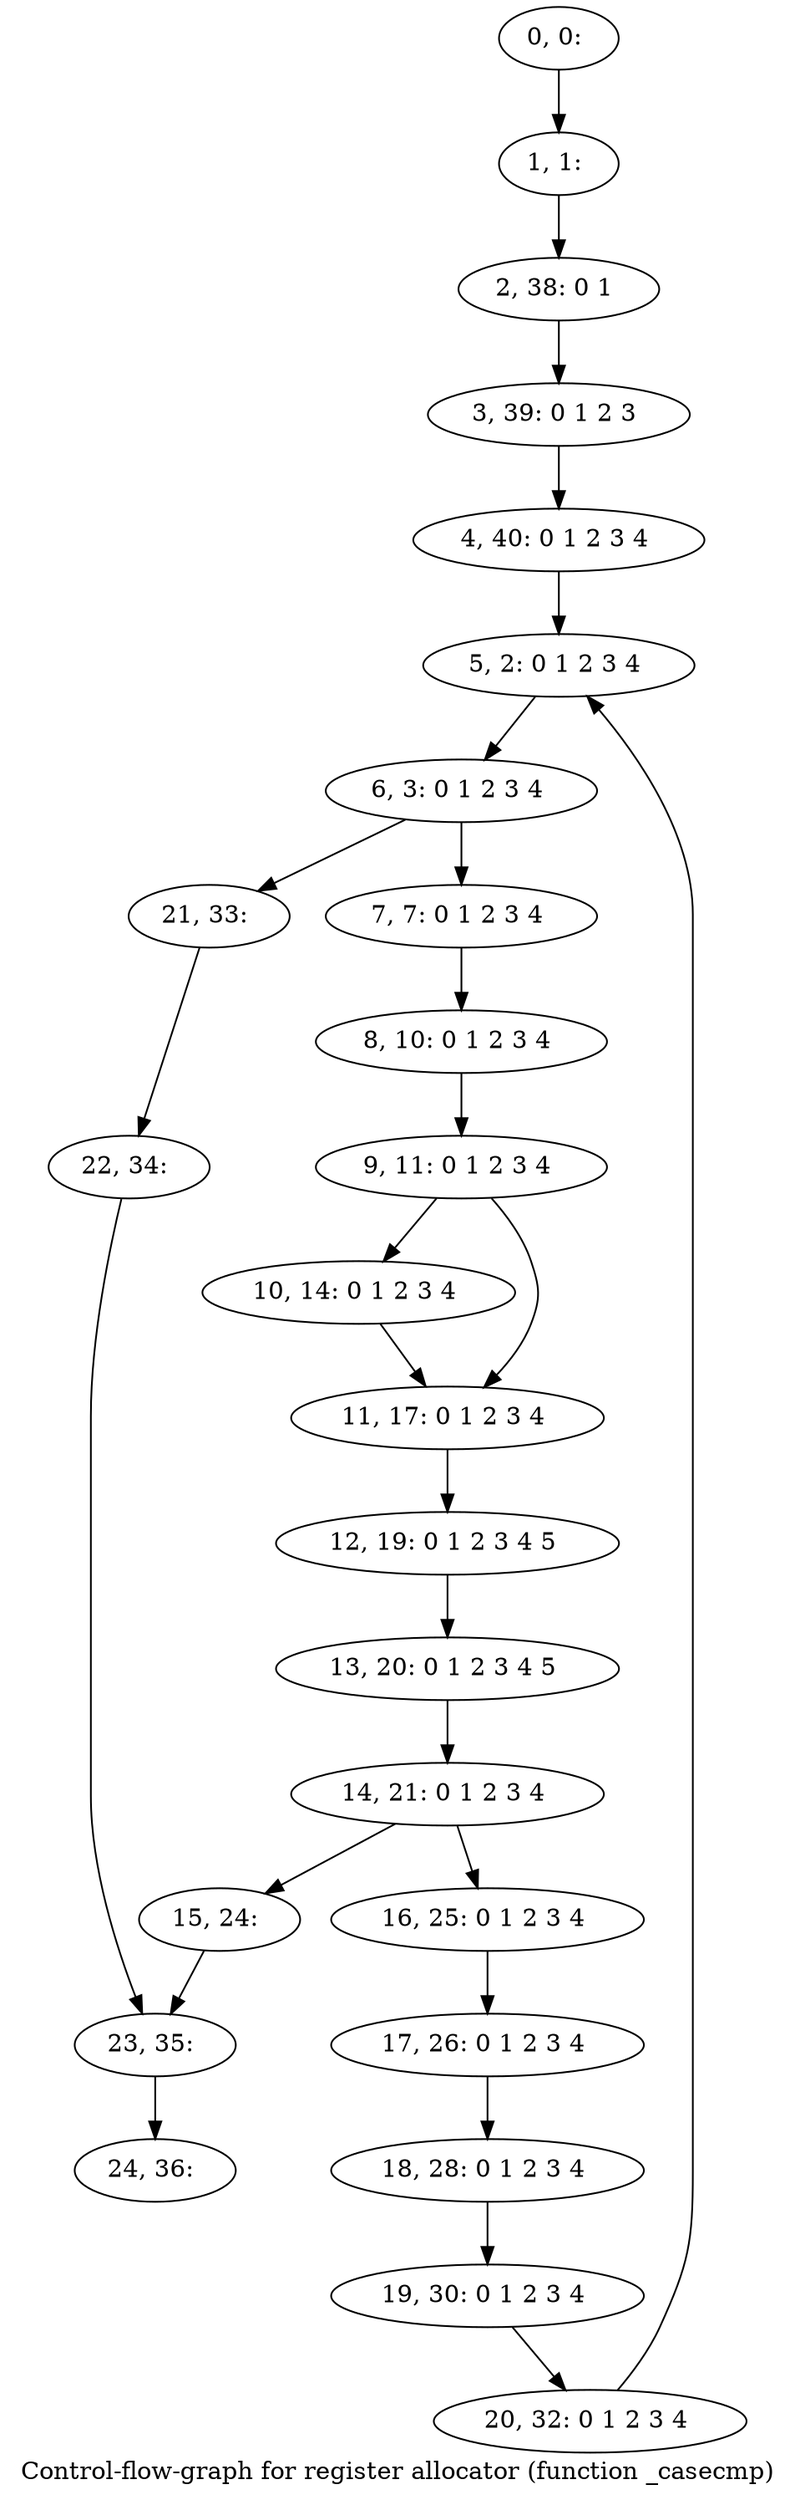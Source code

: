 digraph G {
graph [label="Control-flow-graph for register allocator (function _casecmp)"]
0[label="0, 0: "];
1[label="1, 1: "];
2[label="2, 38: 0 1 "];
3[label="3, 39: 0 1 2 3 "];
4[label="4, 40: 0 1 2 3 4 "];
5[label="5, 2: 0 1 2 3 4 "];
6[label="6, 3: 0 1 2 3 4 "];
7[label="7, 7: 0 1 2 3 4 "];
8[label="8, 10: 0 1 2 3 4 "];
9[label="9, 11: 0 1 2 3 4 "];
10[label="10, 14: 0 1 2 3 4 "];
11[label="11, 17: 0 1 2 3 4 "];
12[label="12, 19: 0 1 2 3 4 5 "];
13[label="13, 20: 0 1 2 3 4 5 "];
14[label="14, 21: 0 1 2 3 4 "];
15[label="15, 24: "];
16[label="16, 25: 0 1 2 3 4 "];
17[label="17, 26: 0 1 2 3 4 "];
18[label="18, 28: 0 1 2 3 4 "];
19[label="19, 30: 0 1 2 3 4 "];
20[label="20, 32: 0 1 2 3 4 "];
21[label="21, 33: "];
22[label="22, 34: "];
23[label="23, 35: "];
24[label="24, 36: "];
0->1 ;
1->2 ;
2->3 ;
3->4 ;
4->5 ;
5->6 ;
6->7 ;
6->21 ;
7->8 ;
8->9 ;
9->10 ;
9->11 ;
10->11 ;
11->12 ;
12->13 ;
13->14 ;
14->15 ;
14->16 ;
15->23 ;
16->17 ;
17->18 ;
18->19 ;
19->20 ;
20->5 ;
21->22 ;
22->23 ;
23->24 ;
}

